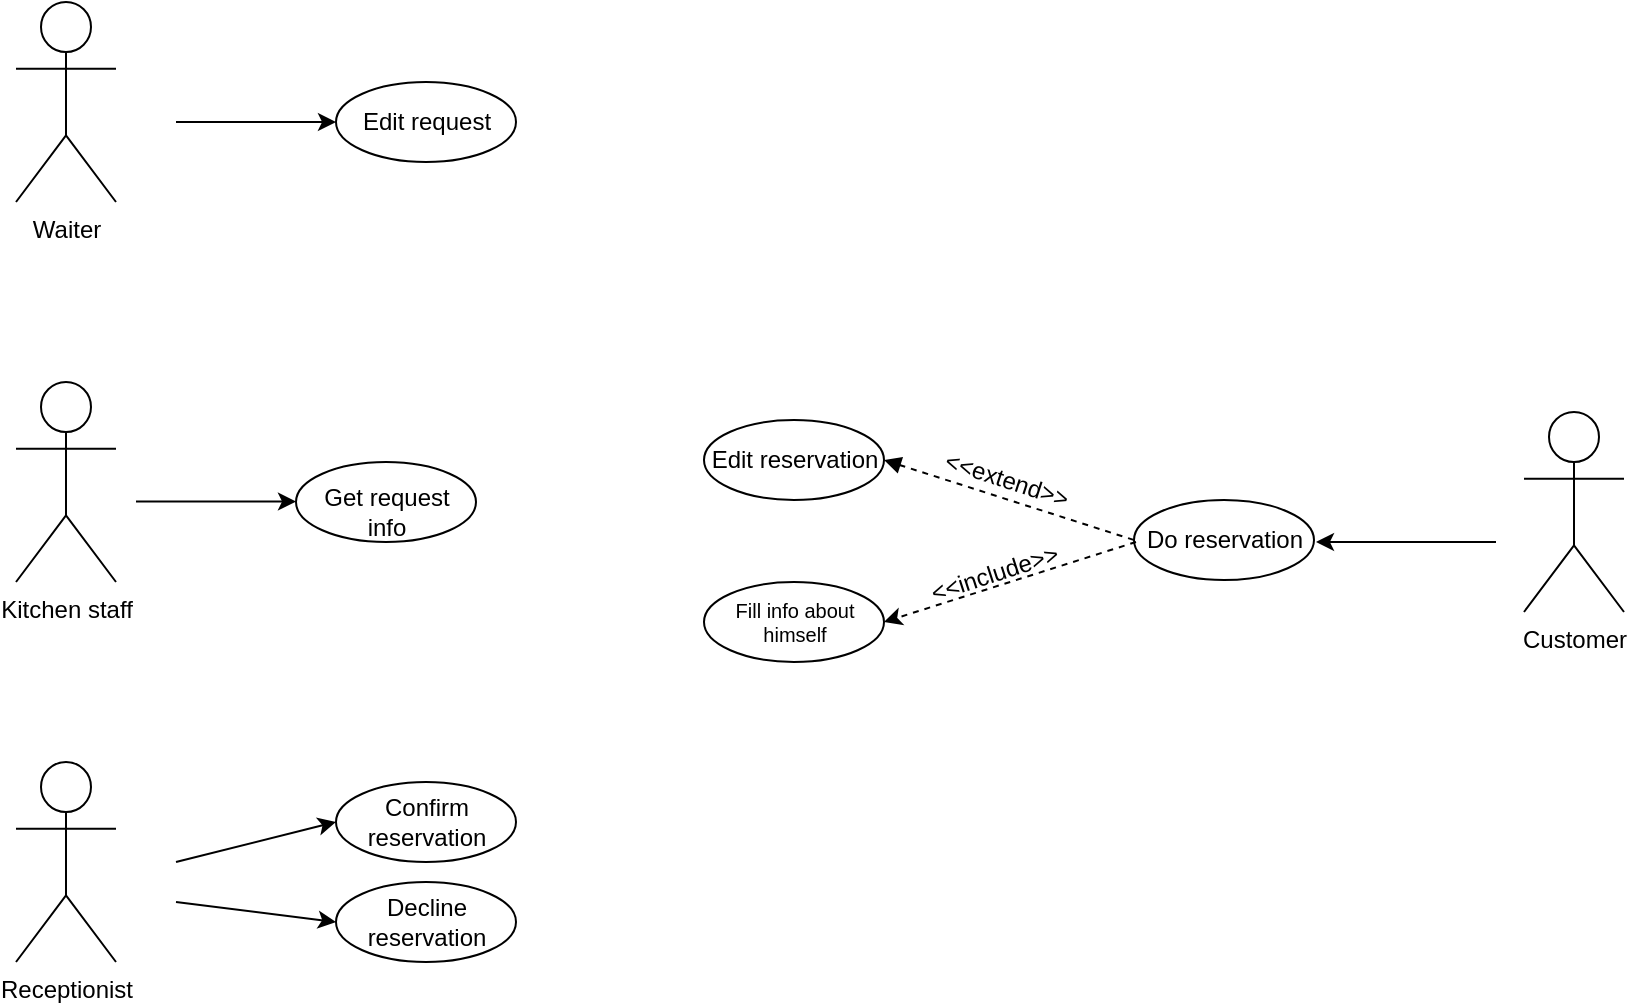 <mxfile version="20.8.16" type="device"><diagram name="Page-1" id="pBcrxwHSqF1K4kCAn441"><mxGraphModel dx="2590" dy="1535" grid="1" gridSize="10" guides="1" tooltips="1" connect="1" arrows="1" fold="1" page="1" pageScale="1" pageWidth="827" pageHeight="1169" math="0" shadow="0"><root><mxCell id="0"/><mxCell id="1" parent="0"/><mxCell id="gozAVl9WtpThrp5SVpMZ-1" value="Waiter" style="shape=umlActor;verticalLabelPosition=bottom;verticalAlign=top;html=1;outlineConnect=0;" parent="1" vertex="1"><mxGeometry x="80" y="80" width="50" height="100" as="geometry"/></mxCell><mxCell id="gozAVl9WtpThrp5SVpMZ-2" value="Receptionist" style="shape=umlActor;verticalLabelPosition=bottom;verticalAlign=top;html=1;outlineConnect=0;" parent="1" vertex="1"><mxGeometry x="80" y="460" width="50" height="100" as="geometry"/></mxCell><mxCell id="gozAVl9WtpThrp5SVpMZ-3" value="Kitchen staff" style="shape=umlActor;verticalLabelPosition=bottom;verticalAlign=top;html=1;outlineConnect=0;" parent="1" vertex="1"><mxGeometry x="80" y="270" width="50" height="100" as="geometry"/></mxCell><mxCell id="gozAVl9WtpThrp5SVpMZ-4" value="Customer" style="shape=umlActor;verticalLabelPosition=bottom;verticalAlign=top;html=1;outlineConnect=0;" parent="1" vertex="1"><mxGeometry x="834" y="285" width="50" height="100" as="geometry"/></mxCell><mxCell id="gozAVl9WtpThrp5SVpMZ-9" value="" style="endArrow=classic;html=1;rounded=0;" parent="1" edge="1"><mxGeometry width="50" height="50" relative="1" as="geometry"><mxPoint x="160" y="140" as="sourcePoint"/><mxPoint x="240" y="140" as="targetPoint"/></mxGeometry></mxCell><mxCell id="gozAVl9WtpThrp5SVpMZ-12" value="" style="ellipse;whiteSpace=wrap;html=1;" parent="1" vertex="1"><mxGeometry x="240" y="120" width="90" height="40" as="geometry"/></mxCell><mxCell id="gozAVl9WtpThrp5SVpMZ-16" value="Edit request" style="text;html=1;align=center;verticalAlign=middle;resizable=0;points=[];autosize=1;strokeColor=none;fillColor=none;" parent="1" vertex="1"><mxGeometry x="240" y="125" width="90" height="30" as="geometry"/></mxCell><mxCell id="gozAVl9WtpThrp5SVpMZ-21" value="" style="endArrow=classic;html=1;rounded=0;" parent="1" edge="1"><mxGeometry width="50" height="50" relative="1" as="geometry"><mxPoint x="140" y="329.76" as="sourcePoint"/><mxPoint x="220" y="329.76" as="targetPoint"/></mxGeometry></mxCell><mxCell id="gozAVl9WtpThrp5SVpMZ-22" value="" style="ellipse;whiteSpace=wrap;html=1;" parent="1" vertex="1"><mxGeometry x="220" y="310" width="90" height="40" as="geometry"/></mxCell><mxCell id="gozAVl9WtpThrp5SVpMZ-27" value="" style="endArrow=classic;html=1;rounded=0;entryX=0;entryY=0.5;entryDx=0;entryDy=0;" parent="1" target="gozAVl9WtpThrp5SVpMZ-29" edge="1"><mxGeometry width="50" height="50" relative="1" as="geometry"><mxPoint x="160" y="510" as="sourcePoint"/><mxPoint x="240" y="510" as="targetPoint"/></mxGeometry></mxCell><mxCell id="gozAVl9WtpThrp5SVpMZ-29" value="" style="ellipse;whiteSpace=wrap;html=1;" parent="1" vertex="1"><mxGeometry x="240" y="470" width="90" height="40" as="geometry"/></mxCell><mxCell id="gozAVl9WtpThrp5SVpMZ-31" value="Confirm &lt;br&gt;reservation" style="text;html=1;align=center;verticalAlign=middle;resizable=0;points=[];autosize=1;strokeColor=none;fillColor=none;" parent="1" vertex="1"><mxGeometry x="245" y="470" width="80" height="40" as="geometry"/></mxCell><mxCell id="gozAVl9WtpThrp5SVpMZ-36" value="" style="ellipse;whiteSpace=wrap;html=1;" parent="1" vertex="1"><mxGeometry x="424" y="289" width="90" height="40" as="geometry"/></mxCell><mxCell id="gozAVl9WtpThrp5SVpMZ-37" value="" style="ellipse;whiteSpace=wrap;html=1;" parent="1" vertex="1"><mxGeometry x="639" y="329" width="90" height="40" as="geometry"/></mxCell><mxCell id="gozAVl9WtpThrp5SVpMZ-38" value="" style="endArrow=classic;html=1;rounded=0;" parent="1" edge="1"><mxGeometry width="50" height="50" relative="1" as="geometry"><mxPoint x="820" y="350" as="sourcePoint"/><mxPoint x="730" y="350" as="targetPoint"/></mxGeometry></mxCell><mxCell id="gozAVl9WtpThrp5SVpMZ-39" value="" style="ellipse;whiteSpace=wrap;html=1;" parent="1" vertex="1"><mxGeometry x="424" y="370" width="90" height="40" as="geometry"/></mxCell><mxCell id="gozAVl9WtpThrp5SVpMZ-40" value="Do reservation" style="text;html=1;align=center;verticalAlign=middle;resizable=0;points=[];autosize=1;strokeColor=none;fillColor=none;" parent="1" vertex="1"><mxGeometry x="634" y="334" width="100" height="30" as="geometry"/></mxCell><mxCell id="gozAVl9WtpThrp5SVpMZ-41" value="Edit reservation" style="text;html=1;align=center;verticalAlign=middle;resizable=0;points=[];autosize=1;strokeColor=none;fillColor=none;" parent="1" vertex="1"><mxGeometry x="414" y="294" width="110" height="30" as="geometry"/></mxCell><mxCell id="gozAVl9WtpThrp5SVpMZ-42" value="Fill info about &lt;br&gt;himself" style="text;html=1;align=center;verticalAlign=middle;resizable=0;points=[];autosize=1;strokeColor=none;fillColor=none;fontSize=10;" parent="1" vertex="1"><mxGeometry x="429" y="370" width="80" height="40" as="geometry"/></mxCell><mxCell id="QlEVQ9laznV1mszeKCST-1" value="Get request&lt;br&gt;info" style="text;html=1;align=center;verticalAlign=middle;resizable=0;points=[];autosize=1;strokeColor=none;fillColor=none;" parent="1" vertex="1"><mxGeometry x="220" y="315" width="90" height="40" as="geometry"/></mxCell><mxCell id="QlEVQ9laznV1mszeKCST-5" value="" style="endArrow=none;dashed=1;html=1;rounded=0;exitX=1;exitY=0.5;exitDx=0;exitDy=0;entryX=0;entryY=0.5;entryDx=0;entryDy=0;startArrow=block;startFill=1;" parent="1" source="gozAVl9WtpThrp5SVpMZ-36" target="gozAVl9WtpThrp5SVpMZ-37" edge="1"><mxGeometry width="50" height="50" relative="1" as="geometry"><mxPoint x="514" y="355" as="sourcePoint"/><mxPoint x="564" y="305" as="targetPoint"/></mxGeometry></mxCell><mxCell id="QlEVQ9laznV1mszeKCST-6" value="&amp;lt;&amp;lt;extend&amp;gt;&amp;gt;" style="text;html=1;align=center;verticalAlign=middle;resizable=0;points=[];autosize=1;strokeColor=none;fillColor=none;rotation=18;" parent="1" vertex="1"><mxGeometry x="530" y="304" width="90" height="30" as="geometry"/></mxCell><mxCell id="QlEVQ9laznV1mszeKCST-7" value="" style="ellipse;whiteSpace=wrap;html=1;" parent="1" vertex="1"><mxGeometry x="240" y="520" width="90" height="40" as="geometry"/></mxCell><mxCell id="QlEVQ9laznV1mszeKCST-8" value="Decline&lt;br&gt;reservation" style="text;html=1;align=center;verticalAlign=middle;resizable=0;points=[];autosize=1;strokeColor=none;fillColor=none;" parent="1" vertex="1"><mxGeometry x="245" y="520" width="80" height="40" as="geometry"/></mxCell><mxCell id="QlEVQ9laznV1mszeKCST-9" value="" style="endArrow=classic;html=1;rounded=0;entryX=0;entryY=0.5;entryDx=0;entryDy=0;" parent="1" target="QlEVQ9laznV1mszeKCST-7" edge="1"><mxGeometry width="50" height="50" relative="1" as="geometry"><mxPoint x="160" y="530" as="sourcePoint"/><mxPoint x="240" y="550" as="targetPoint"/></mxGeometry></mxCell><mxCell id="zcjc2V1ZiVolmJq5pId--1" value="" style="endArrow=classic;html=1;rounded=0;entryX=1;entryY=0.5;entryDx=0;entryDy=0;dashed=1;" edge="1" parent="1" target="gozAVl9WtpThrp5SVpMZ-39"><mxGeometry width="50" height="50" relative="1" as="geometry"><mxPoint x="640" y="350" as="sourcePoint"/><mxPoint x="620" y="310" as="targetPoint"/></mxGeometry></mxCell><mxCell id="zcjc2V1ZiVolmJq5pId--2" value="&amp;lt;&amp;lt;include&amp;gt;&amp;gt;" style="text;html=1;align=center;verticalAlign=middle;resizable=0;points=[];autosize=1;strokeColor=none;fillColor=none;rotation=342;" vertex="1" parent="1"><mxGeometry x="524" y="351" width="90" height="30" as="geometry"/></mxCell></root></mxGraphModel></diagram></mxfile>